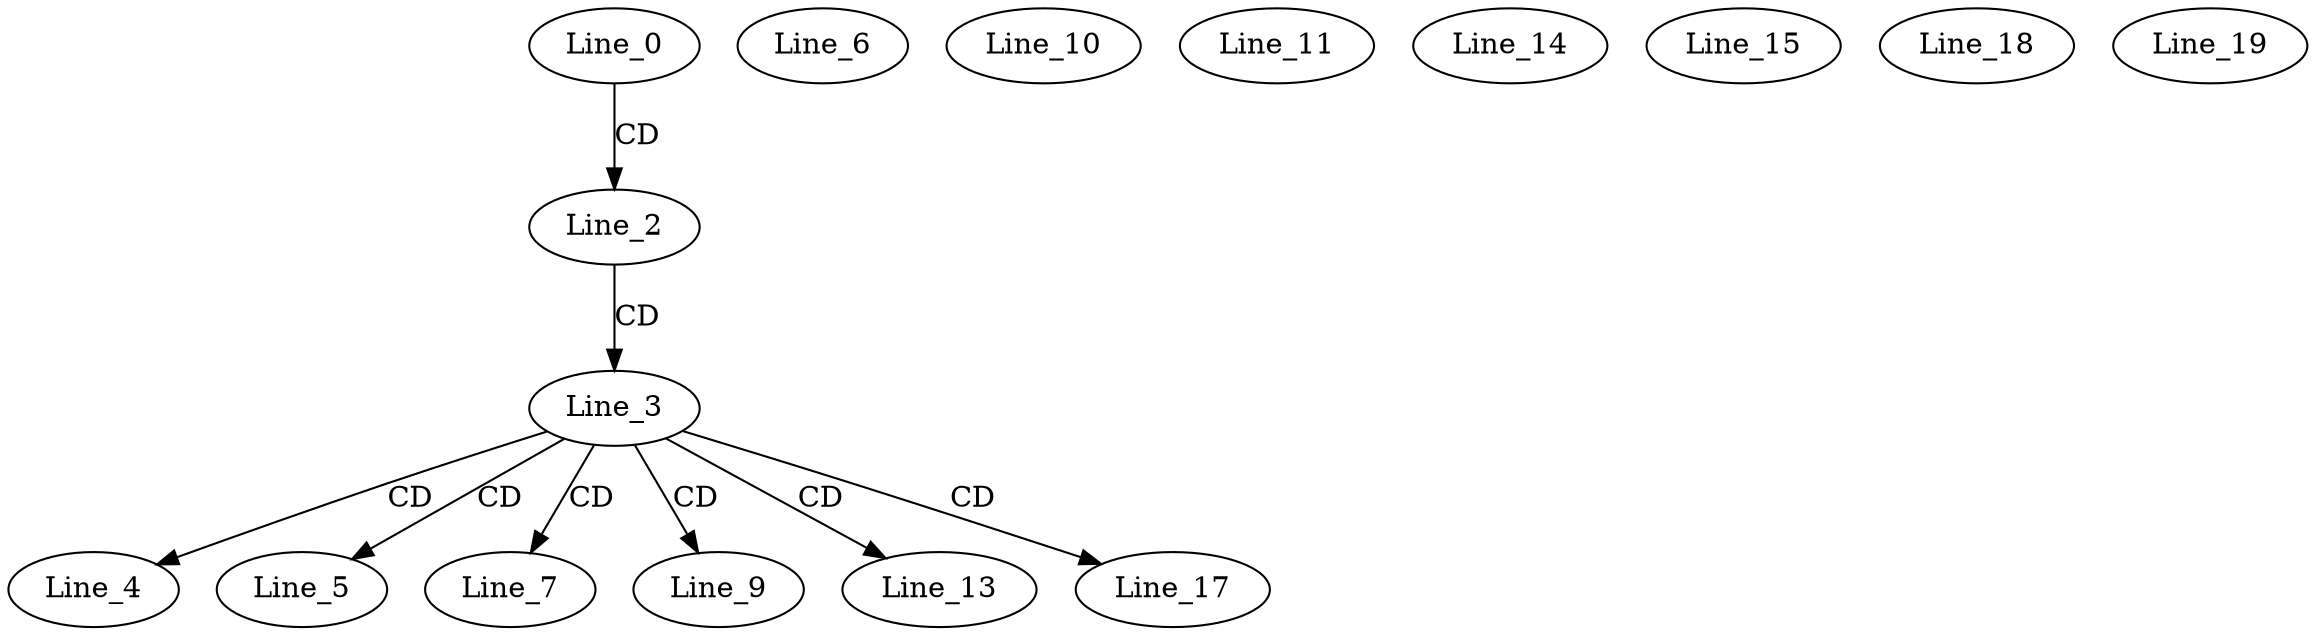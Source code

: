 digraph G {
  Line_0;
  Line_2;
  Line_3;
  Line_4;
  Line_5;
  Line_6;
  Line_7;
  Line_9;
  Line_10;
  Line_11;
  Line_13;
  Line_14;
  Line_15;
  Line_17;
  Line_18;
  Line_19;
  Line_0 -> Line_2 [ label="CD" ];
  Line_2 -> Line_3 [ label="CD" ];
  Line_3 -> Line_4 [ label="CD" ];
  Line_3 -> Line_5 [ label="CD" ];
  Line_3 -> Line_7 [ label="CD" ];
  Line_3 -> Line_9 [ label="CD" ];
  Line_3 -> Line_13 [ label="CD" ];
  Line_3 -> Line_17 [ label="CD" ];
}
